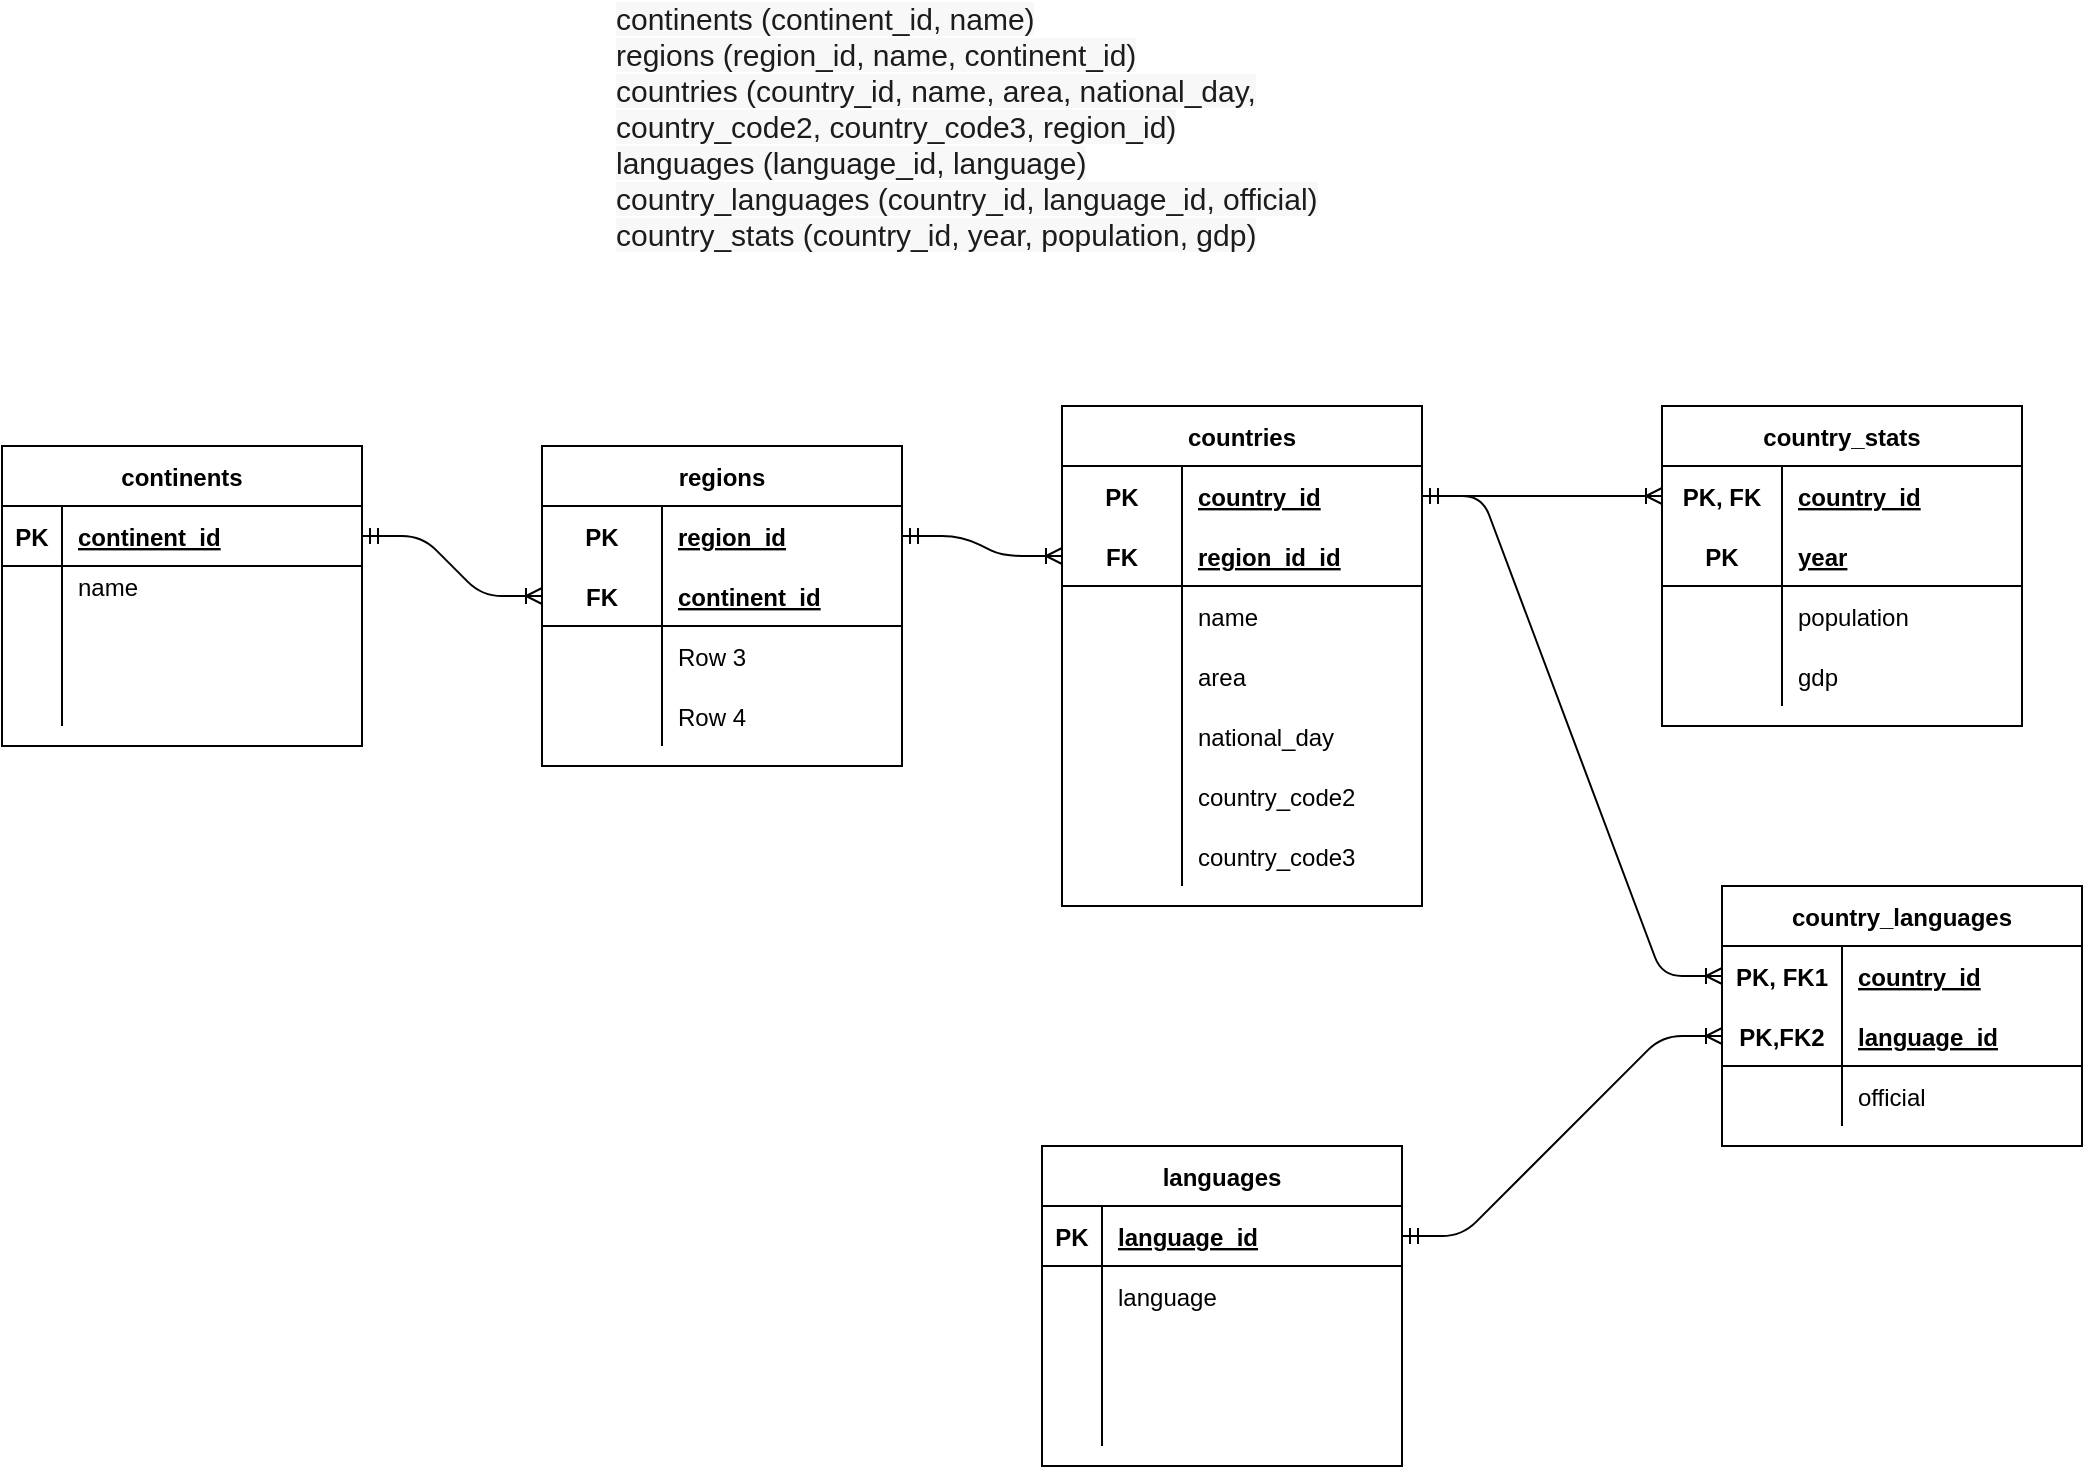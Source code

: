 <mxfile version="13.7.6" type="github">
  <diagram id="L34AlD8BXApTD8W4s0No" name="Page-1">
    <mxGraphModel dx="2101" dy="735" grid="1" gridSize="10" guides="1" tooltips="1" connect="1" arrows="1" fold="1" page="1" pageScale="1" pageWidth="850" pageHeight="1100" math="0" shadow="0">
      <root>
        <mxCell id="0" />
        <mxCell id="1" parent="0" />
        <mxCell id="E-zx71uZVMrBbEnguRiy-8" value="&lt;span style=&quot;color: rgb(29 , 28 , 29) ; font-family: , &amp;#34;applelogo&amp;#34; , sans-serif ; font-size: 15px ; background-color: rgb(248 , 248 , 248)&quot;&gt;continents (continent_id, name)&lt;/span&gt;&lt;br style=&quot;box-sizing: inherit ; color: rgb(29 , 28 , 29) ; font-family: , &amp;#34;applelogo&amp;#34; , sans-serif ; font-size: 15px ; background-color: rgb(248 , 248 , 248)&quot;&gt;&lt;span style=&quot;color: rgb(29 , 28 , 29) ; font-family: , &amp;#34;applelogo&amp;#34; , sans-serif ; font-size: 15px ; background-color: rgb(248 , 248 , 248)&quot;&gt;regions (region_id, name, continent_id)&lt;/span&gt;&lt;br style=&quot;box-sizing: inherit ; color: rgb(29 , 28 , 29) ; font-family: , &amp;#34;applelogo&amp;#34; , sans-serif ; font-size: 15px ; background-color: rgb(248 , 248 , 248)&quot;&gt;&lt;span style=&quot;color: rgb(29 , 28 , 29) ; font-family: , &amp;#34;applelogo&amp;#34; , sans-serif ; font-size: 15px ; background-color: rgb(248 , 248 , 248)&quot;&gt;countries (country_id, name, area, national_day,&lt;/span&gt;&lt;br style=&quot;box-sizing: inherit ; color: rgb(29 , 28 , 29) ; font-family: , &amp;#34;applelogo&amp;#34; , sans-serif ; font-size: 15px ; background-color: rgb(248 , 248 , 248)&quot;&gt;&lt;span style=&quot;color: rgb(29 , 28 , 29) ; font-family: , &amp;#34;applelogo&amp;#34; , sans-serif ; font-size: 15px ; background-color: rgb(248 , 248 , 248)&quot;&gt;country_code2, country_code3, region_id)&lt;/span&gt;&lt;br style=&quot;box-sizing: inherit ; color: rgb(29 , 28 , 29) ; font-family: , &amp;#34;applelogo&amp;#34; , sans-serif ; font-size: 15px ; background-color: rgb(248 , 248 , 248)&quot;&gt;&lt;span style=&quot;color: rgb(29 , 28 , 29) ; font-family: , &amp;#34;applelogo&amp;#34; , sans-serif ; font-size: 15px ; background-color: rgb(248 , 248 , 248)&quot;&gt;languages (language_id, language)&lt;/span&gt;&lt;br style=&quot;box-sizing: inherit ; color: rgb(29 , 28 , 29) ; font-family: , &amp;#34;applelogo&amp;#34; , sans-serif ; font-size: 15px ; background-color: rgb(248 , 248 , 248)&quot;&gt;&lt;span style=&quot;color: rgb(29 , 28 , 29) ; font-family: , &amp;#34;applelogo&amp;#34; , sans-serif ; font-size: 15px ; background-color: rgb(248 , 248 , 248)&quot;&gt;country_languages (country_id, language_id, official)&lt;/span&gt;&lt;br style=&quot;box-sizing: inherit ; color: rgb(29 , 28 , 29) ; font-family: , &amp;#34;applelogo&amp;#34; , sans-serif ; font-size: 15px ; background-color: rgb(248 , 248 , 248)&quot;&gt;&lt;span style=&quot;color: rgb(29 , 28 , 29) ; font-family: , &amp;#34;applelogo&amp;#34; , sans-serif ; font-size: 15px ; background-color: rgb(248 , 248 , 248)&quot;&gt;country_stats (country_id, year, population, gdp)&lt;/span&gt;" style="text;html=1;align=left;verticalAlign=middle;resizable=0;points=[];autosize=1;" vertex="1" parent="1">
          <mxGeometry x="-25" y="95" width="370" height="110" as="geometry" />
        </mxCell>
        <mxCell id="E-zx71uZVMrBbEnguRiy-73" value="" style="edgeStyle=entityRelationEdgeStyle;fontSize=12;html=1;endArrow=ERoneToMany;startArrow=ERmandOne;exitX=1;exitY=0.5;exitDx=0;exitDy=0;entryX=0;entryY=0.5;entryDx=0;entryDy=0;" edge="1" parent="1" source="E-zx71uZVMrBbEnguRiy-23" target="E-zx71uZVMrBbEnguRiy-104">
          <mxGeometry width="100" height="100" relative="1" as="geometry">
            <mxPoint x="220" y="660" as="sourcePoint" />
            <mxPoint x="320" y="560" as="targetPoint" />
          </mxGeometry>
        </mxCell>
        <mxCell id="E-zx71uZVMrBbEnguRiy-100" value="regions" style="shape=table;startSize=30;container=1;collapsible=1;childLayout=tableLayout;fixedRows=1;rowLines=0;fontStyle=1;align=center;resizeLast=1;" vertex="1" parent="1">
          <mxGeometry x="-60" y="310" width="180" height="160" as="geometry" />
        </mxCell>
        <mxCell id="E-zx71uZVMrBbEnguRiy-101" value="" style="shape=partialRectangle;collapsible=0;dropTarget=0;pointerEvents=0;fillColor=none;top=0;left=0;bottom=0;right=0;points=[[0,0.5],[1,0.5]];portConstraint=eastwest;" vertex="1" parent="E-zx71uZVMrBbEnguRiy-100">
          <mxGeometry y="30" width="180" height="30" as="geometry" />
        </mxCell>
        <mxCell id="E-zx71uZVMrBbEnguRiy-102" value="PK" style="shape=partialRectangle;connectable=0;fillColor=none;top=0;left=0;bottom=0;right=0;fontStyle=1;overflow=hidden;" vertex="1" parent="E-zx71uZVMrBbEnguRiy-101">
          <mxGeometry width="60" height="30" as="geometry" />
        </mxCell>
        <mxCell id="E-zx71uZVMrBbEnguRiy-103" value="region_id" style="shape=partialRectangle;connectable=0;fillColor=none;top=0;left=0;bottom=0;right=0;align=left;spacingLeft=6;fontStyle=5;overflow=hidden;" vertex="1" parent="E-zx71uZVMrBbEnguRiy-101">
          <mxGeometry x="60" width="120" height="30" as="geometry" />
        </mxCell>
        <mxCell id="E-zx71uZVMrBbEnguRiy-104" value="" style="shape=partialRectangle;collapsible=0;dropTarget=0;pointerEvents=0;fillColor=none;top=0;left=0;bottom=1;right=0;points=[[0,0.5],[1,0.5]];portConstraint=eastwest;" vertex="1" parent="E-zx71uZVMrBbEnguRiy-100">
          <mxGeometry y="60" width="180" height="30" as="geometry" />
        </mxCell>
        <mxCell id="E-zx71uZVMrBbEnguRiy-105" value="FK" style="shape=partialRectangle;connectable=0;fillColor=none;top=0;left=0;bottom=0;right=0;fontStyle=1;overflow=hidden;" vertex="1" parent="E-zx71uZVMrBbEnguRiy-104">
          <mxGeometry width="60" height="30" as="geometry" />
        </mxCell>
        <mxCell id="E-zx71uZVMrBbEnguRiy-106" value="continent_id" style="shape=partialRectangle;connectable=0;fillColor=none;top=0;left=0;bottom=0;right=0;align=left;spacingLeft=6;fontStyle=5;overflow=hidden;" vertex="1" parent="E-zx71uZVMrBbEnguRiy-104">
          <mxGeometry x="60" width="120" height="30" as="geometry" />
        </mxCell>
        <mxCell id="E-zx71uZVMrBbEnguRiy-107" value="" style="shape=partialRectangle;collapsible=0;dropTarget=0;pointerEvents=0;fillColor=none;top=0;left=0;bottom=0;right=0;points=[[0,0.5],[1,0.5]];portConstraint=eastwest;" vertex="1" parent="E-zx71uZVMrBbEnguRiy-100">
          <mxGeometry y="90" width="180" height="30" as="geometry" />
        </mxCell>
        <mxCell id="E-zx71uZVMrBbEnguRiy-108" value="" style="shape=partialRectangle;connectable=0;fillColor=none;top=0;left=0;bottom=0;right=0;editable=1;overflow=hidden;" vertex="1" parent="E-zx71uZVMrBbEnguRiy-107">
          <mxGeometry width="60" height="30" as="geometry" />
        </mxCell>
        <mxCell id="E-zx71uZVMrBbEnguRiy-109" value="Row 3" style="shape=partialRectangle;connectable=0;fillColor=none;top=0;left=0;bottom=0;right=0;align=left;spacingLeft=6;overflow=hidden;" vertex="1" parent="E-zx71uZVMrBbEnguRiy-107">
          <mxGeometry x="60" width="120" height="30" as="geometry" />
        </mxCell>
        <mxCell id="E-zx71uZVMrBbEnguRiy-110" value="" style="shape=partialRectangle;collapsible=0;dropTarget=0;pointerEvents=0;fillColor=none;top=0;left=0;bottom=0;right=0;points=[[0,0.5],[1,0.5]];portConstraint=eastwest;" vertex="1" parent="E-zx71uZVMrBbEnguRiy-100">
          <mxGeometry y="120" width="180" height="30" as="geometry" />
        </mxCell>
        <mxCell id="E-zx71uZVMrBbEnguRiy-111" value="" style="shape=partialRectangle;connectable=0;fillColor=none;top=0;left=0;bottom=0;right=0;editable=1;overflow=hidden;" vertex="1" parent="E-zx71uZVMrBbEnguRiy-110">
          <mxGeometry width="60" height="30" as="geometry" />
        </mxCell>
        <mxCell id="E-zx71uZVMrBbEnguRiy-112" value="Row 4" style="shape=partialRectangle;connectable=0;fillColor=none;top=0;left=0;bottom=0;right=0;align=left;spacingLeft=6;overflow=hidden;" vertex="1" parent="E-zx71uZVMrBbEnguRiy-110">
          <mxGeometry x="60" width="120" height="30" as="geometry" />
        </mxCell>
        <mxCell id="E-zx71uZVMrBbEnguRiy-87" value="countries" style="shape=table;startSize=30;container=1;collapsible=1;childLayout=tableLayout;fixedRows=1;rowLines=0;fontStyle=1;align=center;resizeLast=1;" vertex="1" parent="1">
          <mxGeometry x="200" y="290" width="180" height="250" as="geometry" />
        </mxCell>
        <mxCell id="E-zx71uZVMrBbEnguRiy-88" value="" style="shape=partialRectangle;collapsible=0;dropTarget=0;pointerEvents=0;fillColor=none;top=0;left=0;bottom=0;right=0;points=[[0,0.5],[1,0.5]];portConstraint=eastwest;" vertex="1" parent="E-zx71uZVMrBbEnguRiy-87">
          <mxGeometry y="30" width="180" height="30" as="geometry" />
        </mxCell>
        <mxCell id="E-zx71uZVMrBbEnguRiy-89" value="PK" style="shape=partialRectangle;connectable=0;fillColor=none;top=0;left=0;bottom=0;right=0;fontStyle=1;overflow=hidden;" vertex="1" parent="E-zx71uZVMrBbEnguRiy-88">
          <mxGeometry width="60" height="30" as="geometry" />
        </mxCell>
        <mxCell id="E-zx71uZVMrBbEnguRiy-90" value="country_id" style="shape=partialRectangle;connectable=0;fillColor=none;top=0;left=0;bottom=0;right=0;align=left;spacingLeft=6;fontStyle=5;overflow=hidden;" vertex="1" parent="E-zx71uZVMrBbEnguRiy-88">
          <mxGeometry x="60" width="120" height="30" as="geometry" />
        </mxCell>
        <mxCell id="E-zx71uZVMrBbEnguRiy-91" value="" style="shape=partialRectangle;collapsible=0;dropTarget=0;pointerEvents=0;fillColor=none;top=0;left=0;bottom=1;right=0;points=[[0,0.5],[1,0.5]];portConstraint=eastwest;" vertex="1" parent="E-zx71uZVMrBbEnguRiy-87">
          <mxGeometry y="60" width="180" height="30" as="geometry" />
        </mxCell>
        <mxCell id="E-zx71uZVMrBbEnguRiy-92" value="FK" style="shape=partialRectangle;connectable=0;fillColor=none;top=0;left=0;bottom=0;right=0;fontStyle=1;overflow=hidden;" vertex="1" parent="E-zx71uZVMrBbEnguRiy-91">
          <mxGeometry width="60" height="30" as="geometry" />
        </mxCell>
        <mxCell id="E-zx71uZVMrBbEnguRiy-93" value="region_id_id" style="shape=partialRectangle;connectable=0;fillColor=none;top=0;left=0;bottom=0;right=0;align=left;spacingLeft=6;fontStyle=5;overflow=hidden;" vertex="1" parent="E-zx71uZVMrBbEnguRiy-91">
          <mxGeometry x="60" width="120" height="30" as="geometry" />
        </mxCell>
        <mxCell id="E-zx71uZVMrBbEnguRiy-94" value="" style="shape=partialRectangle;collapsible=0;dropTarget=0;pointerEvents=0;fillColor=none;top=0;left=0;bottom=0;right=0;points=[[0,0.5],[1,0.5]];portConstraint=eastwest;" vertex="1" parent="E-zx71uZVMrBbEnguRiy-87">
          <mxGeometry y="90" width="180" height="30" as="geometry" />
        </mxCell>
        <mxCell id="E-zx71uZVMrBbEnguRiy-95" value="" style="shape=partialRectangle;connectable=0;fillColor=none;top=0;left=0;bottom=0;right=0;editable=1;overflow=hidden;" vertex="1" parent="E-zx71uZVMrBbEnguRiy-94">
          <mxGeometry width="60" height="30" as="geometry" />
        </mxCell>
        <mxCell id="E-zx71uZVMrBbEnguRiy-96" value="name" style="shape=partialRectangle;connectable=0;fillColor=none;top=0;left=0;bottom=0;right=0;align=left;spacingLeft=6;overflow=hidden;" vertex="1" parent="E-zx71uZVMrBbEnguRiy-94">
          <mxGeometry x="60" width="120" height="30" as="geometry" />
        </mxCell>
        <mxCell id="E-zx71uZVMrBbEnguRiy-97" value="" style="shape=partialRectangle;collapsible=0;dropTarget=0;pointerEvents=0;fillColor=none;top=0;left=0;bottom=0;right=0;points=[[0,0.5],[1,0.5]];portConstraint=eastwest;" vertex="1" parent="E-zx71uZVMrBbEnguRiy-87">
          <mxGeometry y="120" width="180" height="30" as="geometry" />
        </mxCell>
        <mxCell id="E-zx71uZVMrBbEnguRiy-98" value="" style="shape=partialRectangle;connectable=0;fillColor=none;top=0;left=0;bottom=0;right=0;editable=1;overflow=hidden;" vertex="1" parent="E-zx71uZVMrBbEnguRiy-97">
          <mxGeometry width="60" height="30" as="geometry" />
        </mxCell>
        <mxCell id="E-zx71uZVMrBbEnguRiy-99" value="area" style="shape=partialRectangle;connectable=0;fillColor=none;top=0;left=0;bottom=0;right=0;align=left;spacingLeft=6;overflow=hidden;" vertex="1" parent="E-zx71uZVMrBbEnguRiy-97">
          <mxGeometry x="60" width="120" height="30" as="geometry" />
        </mxCell>
        <mxCell id="E-zx71uZVMrBbEnguRiy-114" value="" style="shape=partialRectangle;collapsible=0;dropTarget=0;pointerEvents=0;fillColor=none;top=0;left=0;bottom=0;right=0;points=[[0,0.5],[1,0.5]];portConstraint=eastwest;" vertex="1" parent="E-zx71uZVMrBbEnguRiy-87">
          <mxGeometry y="150" width="180" height="30" as="geometry" />
        </mxCell>
        <mxCell id="E-zx71uZVMrBbEnguRiy-115" value="" style="shape=partialRectangle;connectable=0;fillColor=none;top=0;left=0;bottom=0;right=0;editable=1;overflow=hidden;" vertex="1" parent="E-zx71uZVMrBbEnguRiy-114">
          <mxGeometry width="60" height="30" as="geometry" />
        </mxCell>
        <mxCell id="E-zx71uZVMrBbEnguRiy-116" value="national_day" style="shape=partialRectangle;connectable=0;fillColor=none;top=0;left=0;bottom=0;right=0;align=left;spacingLeft=6;overflow=hidden;" vertex="1" parent="E-zx71uZVMrBbEnguRiy-114">
          <mxGeometry x="60" width="120" height="30" as="geometry" />
        </mxCell>
        <mxCell id="E-zx71uZVMrBbEnguRiy-117" value="" style="shape=partialRectangle;collapsible=0;dropTarget=0;pointerEvents=0;fillColor=none;top=0;left=0;bottom=0;right=0;points=[[0,0.5],[1,0.5]];portConstraint=eastwest;" vertex="1" parent="E-zx71uZVMrBbEnguRiy-87">
          <mxGeometry y="180" width="180" height="30" as="geometry" />
        </mxCell>
        <mxCell id="E-zx71uZVMrBbEnguRiy-118" value="" style="shape=partialRectangle;connectable=0;fillColor=none;top=0;left=0;bottom=0;right=0;editable=1;overflow=hidden;" vertex="1" parent="E-zx71uZVMrBbEnguRiy-117">
          <mxGeometry width="60" height="30" as="geometry" />
        </mxCell>
        <mxCell id="E-zx71uZVMrBbEnguRiy-119" value="country_code2" style="shape=partialRectangle;connectable=0;fillColor=none;top=0;left=0;bottom=0;right=0;align=left;spacingLeft=6;overflow=hidden;" vertex="1" parent="E-zx71uZVMrBbEnguRiy-117">
          <mxGeometry x="60" width="120" height="30" as="geometry" />
        </mxCell>
        <mxCell id="E-zx71uZVMrBbEnguRiy-120" value="" style="shape=partialRectangle;collapsible=0;dropTarget=0;pointerEvents=0;fillColor=none;top=0;left=0;bottom=0;right=0;points=[[0,0.5],[1,0.5]];portConstraint=eastwest;" vertex="1" parent="E-zx71uZVMrBbEnguRiy-87">
          <mxGeometry y="210" width="180" height="30" as="geometry" />
        </mxCell>
        <mxCell id="E-zx71uZVMrBbEnguRiy-121" value="" style="shape=partialRectangle;connectable=0;fillColor=none;top=0;left=0;bottom=0;right=0;editable=1;overflow=hidden;" vertex="1" parent="E-zx71uZVMrBbEnguRiy-120">
          <mxGeometry width="60" height="30" as="geometry" />
        </mxCell>
        <mxCell id="E-zx71uZVMrBbEnguRiy-122" value="country_code3" style="shape=partialRectangle;connectable=0;fillColor=none;top=0;left=0;bottom=0;right=0;align=left;spacingLeft=6;overflow=hidden;" vertex="1" parent="E-zx71uZVMrBbEnguRiy-120">
          <mxGeometry x="60" width="120" height="30" as="geometry" />
        </mxCell>
        <mxCell id="E-zx71uZVMrBbEnguRiy-127" value="country_stats" style="shape=table;startSize=30;container=1;collapsible=1;childLayout=tableLayout;fixedRows=1;rowLines=0;fontStyle=1;align=center;resizeLast=1;" vertex="1" parent="1">
          <mxGeometry x="500" y="290" width="180" height="160" as="geometry" />
        </mxCell>
        <mxCell id="E-zx71uZVMrBbEnguRiy-128" value="" style="shape=partialRectangle;collapsible=0;dropTarget=0;pointerEvents=0;fillColor=none;top=0;left=0;bottom=0;right=0;points=[[0,0.5],[1,0.5]];portConstraint=eastwest;" vertex="1" parent="E-zx71uZVMrBbEnguRiy-127">
          <mxGeometry y="30" width="180" height="30" as="geometry" />
        </mxCell>
        <mxCell id="E-zx71uZVMrBbEnguRiy-129" value="PK, FK" style="shape=partialRectangle;connectable=0;fillColor=none;top=0;left=0;bottom=0;right=0;fontStyle=1;overflow=hidden;" vertex="1" parent="E-zx71uZVMrBbEnguRiy-128">
          <mxGeometry width="60" height="30" as="geometry" />
        </mxCell>
        <mxCell id="E-zx71uZVMrBbEnguRiy-130" value="country_id" style="shape=partialRectangle;connectable=0;fillColor=none;top=0;left=0;bottom=0;right=0;align=left;spacingLeft=6;fontStyle=5;overflow=hidden;" vertex="1" parent="E-zx71uZVMrBbEnguRiy-128">
          <mxGeometry x="60" width="120" height="30" as="geometry" />
        </mxCell>
        <mxCell id="E-zx71uZVMrBbEnguRiy-131" value="" style="shape=partialRectangle;collapsible=0;dropTarget=0;pointerEvents=0;fillColor=none;top=0;left=0;bottom=1;right=0;points=[[0,0.5],[1,0.5]];portConstraint=eastwest;" vertex="1" parent="E-zx71uZVMrBbEnguRiy-127">
          <mxGeometry y="60" width="180" height="30" as="geometry" />
        </mxCell>
        <mxCell id="E-zx71uZVMrBbEnguRiy-132" value="PK" style="shape=partialRectangle;connectable=0;fillColor=none;top=0;left=0;bottom=0;right=0;fontStyle=1;overflow=hidden;" vertex="1" parent="E-zx71uZVMrBbEnguRiy-131">
          <mxGeometry width="60" height="30" as="geometry" />
        </mxCell>
        <mxCell id="E-zx71uZVMrBbEnguRiy-133" value="year" style="shape=partialRectangle;connectable=0;fillColor=none;top=0;left=0;bottom=0;right=0;align=left;spacingLeft=6;fontStyle=5;overflow=hidden;" vertex="1" parent="E-zx71uZVMrBbEnguRiy-131">
          <mxGeometry x="60" width="120" height="30" as="geometry" />
        </mxCell>
        <mxCell id="E-zx71uZVMrBbEnguRiy-134" value="" style="shape=partialRectangle;collapsible=0;dropTarget=0;pointerEvents=0;fillColor=none;top=0;left=0;bottom=0;right=0;points=[[0,0.5],[1,0.5]];portConstraint=eastwest;" vertex="1" parent="E-zx71uZVMrBbEnguRiy-127">
          <mxGeometry y="90" width="180" height="30" as="geometry" />
        </mxCell>
        <mxCell id="E-zx71uZVMrBbEnguRiy-135" value="" style="shape=partialRectangle;connectable=0;fillColor=none;top=0;left=0;bottom=0;right=0;editable=1;overflow=hidden;" vertex="1" parent="E-zx71uZVMrBbEnguRiy-134">
          <mxGeometry width="60" height="30" as="geometry" />
        </mxCell>
        <mxCell id="E-zx71uZVMrBbEnguRiy-136" value="population" style="shape=partialRectangle;connectable=0;fillColor=none;top=0;left=0;bottom=0;right=0;align=left;spacingLeft=6;overflow=hidden;" vertex="1" parent="E-zx71uZVMrBbEnguRiy-134">
          <mxGeometry x="60" width="120" height="30" as="geometry" />
        </mxCell>
        <mxCell id="E-zx71uZVMrBbEnguRiy-137" value="" style="shape=partialRectangle;collapsible=0;dropTarget=0;pointerEvents=0;fillColor=none;top=0;left=0;bottom=0;right=0;points=[[0,0.5],[1,0.5]];portConstraint=eastwest;" vertex="1" parent="E-zx71uZVMrBbEnguRiy-127">
          <mxGeometry y="120" width="180" height="30" as="geometry" />
        </mxCell>
        <mxCell id="E-zx71uZVMrBbEnguRiy-138" value="" style="shape=partialRectangle;connectable=0;fillColor=none;top=0;left=0;bottom=0;right=0;editable=1;overflow=hidden;" vertex="1" parent="E-zx71uZVMrBbEnguRiy-137">
          <mxGeometry width="60" height="30" as="geometry" />
        </mxCell>
        <mxCell id="E-zx71uZVMrBbEnguRiy-139" value="gdp" style="shape=partialRectangle;connectable=0;fillColor=none;top=0;left=0;bottom=0;right=0;align=left;spacingLeft=6;overflow=hidden;" vertex="1" parent="E-zx71uZVMrBbEnguRiy-137">
          <mxGeometry x="60" width="120" height="30" as="geometry" />
        </mxCell>
        <mxCell id="E-zx71uZVMrBbEnguRiy-149" value="" style="edgeStyle=entityRelationEdgeStyle;fontSize=12;html=1;endArrow=ERoneToMany;startArrow=ERmandOne;exitX=1;exitY=0.5;exitDx=0;exitDy=0;entryX=0;entryY=0.5;entryDx=0;entryDy=0;" edge="1" parent="1" source="E-zx71uZVMrBbEnguRiy-101" target="E-zx71uZVMrBbEnguRiy-91">
          <mxGeometry width="100" height="100" relative="1" as="geometry">
            <mxPoint x="-180" y="415" as="sourcePoint" />
            <mxPoint x="-50" y="395" as="targetPoint" />
          </mxGeometry>
        </mxCell>
        <mxCell id="E-zx71uZVMrBbEnguRiy-150" value="" style="edgeStyle=entityRelationEdgeStyle;fontSize=12;html=1;endArrow=ERoneToMany;startArrow=ERmandOne;exitX=1;exitY=0.5;exitDx=0;exitDy=0;entryX=0;entryY=0.5;entryDx=0;entryDy=0;" edge="1" parent="1" source="E-zx71uZVMrBbEnguRiy-88" target="E-zx71uZVMrBbEnguRiy-128">
          <mxGeometry width="100" height="100" relative="1" as="geometry">
            <mxPoint x="390" y="620" as="sourcePoint" />
            <mxPoint x="520" y="600" as="targetPoint" />
          </mxGeometry>
        </mxCell>
        <mxCell id="E-zx71uZVMrBbEnguRiy-151" value="country_languages" style="shape=table;startSize=30;container=1;collapsible=1;childLayout=tableLayout;fixedRows=1;rowLines=0;fontStyle=1;align=center;resizeLast=1;" vertex="1" parent="1">
          <mxGeometry x="530" y="530" width="180" height="130" as="geometry" />
        </mxCell>
        <mxCell id="E-zx71uZVMrBbEnguRiy-152" value="" style="shape=partialRectangle;collapsible=0;dropTarget=0;pointerEvents=0;fillColor=none;top=0;left=0;bottom=0;right=0;points=[[0,0.5],[1,0.5]];portConstraint=eastwest;" vertex="1" parent="E-zx71uZVMrBbEnguRiy-151">
          <mxGeometry y="30" width="180" height="30" as="geometry" />
        </mxCell>
        <mxCell id="E-zx71uZVMrBbEnguRiy-153" value="PK, FK1" style="shape=partialRectangle;connectable=0;fillColor=none;top=0;left=0;bottom=0;right=0;fontStyle=1;overflow=hidden;" vertex="1" parent="E-zx71uZVMrBbEnguRiy-152">
          <mxGeometry width="60" height="30" as="geometry" />
        </mxCell>
        <mxCell id="E-zx71uZVMrBbEnguRiy-154" value="country_id" style="shape=partialRectangle;connectable=0;fillColor=none;top=0;left=0;bottom=0;right=0;align=left;spacingLeft=6;fontStyle=5;overflow=hidden;" vertex="1" parent="E-zx71uZVMrBbEnguRiy-152">
          <mxGeometry x="60" width="120" height="30" as="geometry" />
        </mxCell>
        <mxCell id="E-zx71uZVMrBbEnguRiy-155" value="" style="shape=partialRectangle;collapsible=0;dropTarget=0;pointerEvents=0;fillColor=none;top=0;left=0;bottom=1;right=0;points=[[0,0.5],[1,0.5]];portConstraint=eastwest;" vertex="1" parent="E-zx71uZVMrBbEnguRiy-151">
          <mxGeometry y="60" width="180" height="30" as="geometry" />
        </mxCell>
        <mxCell id="E-zx71uZVMrBbEnguRiy-156" value="PK,FK2" style="shape=partialRectangle;connectable=0;fillColor=none;top=0;left=0;bottom=0;right=0;fontStyle=1;overflow=hidden;" vertex="1" parent="E-zx71uZVMrBbEnguRiy-155">
          <mxGeometry width="60" height="30" as="geometry" />
        </mxCell>
        <mxCell id="E-zx71uZVMrBbEnguRiy-157" value="language_id" style="shape=partialRectangle;connectable=0;fillColor=none;top=0;left=0;bottom=0;right=0;align=left;spacingLeft=6;fontStyle=5;overflow=hidden;" vertex="1" parent="E-zx71uZVMrBbEnguRiy-155">
          <mxGeometry x="60" width="120" height="30" as="geometry" />
        </mxCell>
        <mxCell id="E-zx71uZVMrBbEnguRiy-158" value="" style="shape=partialRectangle;collapsible=0;dropTarget=0;pointerEvents=0;fillColor=none;top=0;left=0;bottom=0;right=0;points=[[0,0.5],[1,0.5]];portConstraint=eastwest;" vertex="1" parent="E-zx71uZVMrBbEnguRiy-151">
          <mxGeometry y="90" width="180" height="30" as="geometry" />
        </mxCell>
        <mxCell id="E-zx71uZVMrBbEnguRiy-159" value="" style="shape=partialRectangle;connectable=0;fillColor=none;top=0;left=0;bottom=0;right=0;editable=1;overflow=hidden;" vertex="1" parent="E-zx71uZVMrBbEnguRiy-158">
          <mxGeometry width="60" height="30" as="geometry" />
        </mxCell>
        <mxCell id="E-zx71uZVMrBbEnguRiy-160" value="official" style="shape=partialRectangle;connectable=0;fillColor=none;top=0;left=0;bottom=0;right=0;align=left;spacingLeft=6;overflow=hidden;" vertex="1" parent="E-zx71uZVMrBbEnguRiy-158">
          <mxGeometry x="60" width="120" height="30" as="geometry" />
        </mxCell>
        <mxCell id="E-zx71uZVMrBbEnguRiy-164" value="" style="edgeStyle=entityRelationEdgeStyle;fontSize=12;html=1;endArrow=ERoneToMany;startArrow=ERmandOne;exitX=1;exitY=0.5;exitDx=0;exitDy=0;entryX=0;entryY=0.5;entryDx=0;entryDy=0;" edge="1" parent="1" source="E-zx71uZVMrBbEnguRiy-88" target="E-zx71uZVMrBbEnguRiy-152">
          <mxGeometry width="100" height="100" relative="1" as="geometry">
            <mxPoint x="380" y="650" as="sourcePoint" />
            <mxPoint x="500" y="650" as="targetPoint" />
          </mxGeometry>
        </mxCell>
        <mxCell id="E-zx71uZVMrBbEnguRiy-175" value="" style="edgeStyle=entityRelationEdgeStyle;fontSize=12;html=1;endArrow=ERoneToMany;startArrow=ERmandOne;exitX=1;exitY=0.5;exitDx=0;exitDy=0;entryX=0;entryY=0.5;entryDx=0;entryDy=0;" edge="1" parent="1" source="E-zx71uZVMrBbEnguRiy-177" target="E-zx71uZVMrBbEnguRiy-155">
          <mxGeometry width="100" height="100" relative="1" as="geometry">
            <mxPoint x="450" y="740" as="sourcePoint" />
            <mxPoint x="570" y="740" as="targetPoint" />
          </mxGeometry>
        </mxCell>
        <mxCell id="E-zx71uZVMrBbEnguRiy-176" value="languages" style="shape=table;startSize=30;container=1;collapsible=1;childLayout=tableLayout;fixedRows=1;rowLines=0;fontStyle=1;align=center;resizeLast=1;" vertex="1" parent="1">
          <mxGeometry x="190" y="660" width="180" height="160" as="geometry" />
        </mxCell>
        <mxCell id="E-zx71uZVMrBbEnguRiy-177" value="" style="shape=partialRectangle;collapsible=0;dropTarget=0;pointerEvents=0;fillColor=none;top=0;left=0;bottom=1;right=0;points=[[0,0.5],[1,0.5]];portConstraint=eastwest;" vertex="1" parent="E-zx71uZVMrBbEnguRiy-176">
          <mxGeometry y="30" width="180" height="30" as="geometry" />
        </mxCell>
        <mxCell id="E-zx71uZVMrBbEnguRiy-178" value="PK" style="shape=partialRectangle;connectable=0;fillColor=none;top=0;left=0;bottom=0;right=0;fontStyle=1;overflow=hidden;" vertex="1" parent="E-zx71uZVMrBbEnguRiy-177">
          <mxGeometry width="30" height="30" as="geometry" />
        </mxCell>
        <mxCell id="E-zx71uZVMrBbEnguRiy-179" value="language_id" style="shape=partialRectangle;connectable=0;fillColor=none;top=0;left=0;bottom=0;right=0;align=left;spacingLeft=6;fontStyle=5;overflow=hidden;" vertex="1" parent="E-zx71uZVMrBbEnguRiy-177">
          <mxGeometry x="30" width="150" height="30" as="geometry" />
        </mxCell>
        <mxCell id="E-zx71uZVMrBbEnguRiy-180" value="" style="shape=partialRectangle;collapsible=0;dropTarget=0;pointerEvents=0;fillColor=none;top=0;left=0;bottom=0;right=0;points=[[0,0.5],[1,0.5]];portConstraint=eastwest;" vertex="1" parent="E-zx71uZVMrBbEnguRiy-176">
          <mxGeometry y="60" width="180" height="30" as="geometry" />
        </mxCell>
        <mxCell id="E-zx71uZVMrBbEnguRiy-181" value="" style="shape=partialRectangle;connectable=0;fillColor=none;top=0;left=0;bottom=0;right=0;editable=1;overflow=hidden;" vertex="1" parent="E-zx71uZVMrBbEnguRiy-180">
          <mxGeometry width="30" height="30" as="geometry" />
        </mxCell>
        <mxCell id="E-zx71uZVMrBbEnguRiy-182" value="language" style="shape=partialRectangle;connectable=0;fillColor=none;top=0;left=0;bottom=0;right=0;align=left;spacingLeft=6;overflow=hidden;" vertex="1" parent="E-zx71uZVMrBbEnguRiy-180">
          <mxGeometry x="30" width="150" height="30" as="geometry" />
        </mxCell>
        <mxCell id="E-zx71uZVMrBbEnguRiy-183" value="" style="shape=partialRectangle;collapsible=0;dropTarget=0;pointerEvents=0;fillColor=none;top=0;left=0;bottom=0;right=0;points=[[0,0.5],[1,0.5]];portConstraint=eastwest;" vertex="1" parent="E-zx71uZVMrBbEnguRiy-176">
          <mxGeometry y="90" width="180" height="30" as="geometry" />
        </mxCell>
        <mxCell id="E-zx71uZVMrBbEnguRiy-184" value="" style="shape=partialRectangle;connectable=0;fillColor=none;top=0;left=0;bottom=0;right=0;editable=1;overflow=hidden;" vertex="1" parent="E-zx71uZVMrBbEnguRiy-183">
          <mxGeometry width="30" height="30" as="geometry" />
        </mxCell>
        <mxCell id="E-zx71uZVMrBbEnguRiy-185" value="" style="shape=partialRectangle;connectable=0;fillColor=none;top=0;left=0;bottom=0;right=0;align=left;spacingLeft=6;overflow=hidden;" vertex="1" parent="E-zx71uZVMrBbEnguRiy-183">
          <mxGeometry x="30" width="150" height="30" as="geometry" />
        </mxCell>
        <mxCell id="E-zx71uZVMrBbEnguRiy-186" value="" style="shape=partialRectangle;collapsible=0;dropTarget=0;pointerEvents=0;fillColor=none;top=0;left=0;bottom=0;right=0;points=[[0,0.5],[1,0.5]];portConstraint=eastwest;" vertex="1" parent="E-zx71uZVMrBbEnguRiy-176">
          <mxGeometry y="120" width="180" height="30" as="geometry" />
        </mxCell>
        <mxCell id="E-zx71uZVMrBbEnguRiy-187" value="" style="shape=partialRectangle;connectable=0;fillColor=none;top=0;left=0;bottom=0;right=0;editable=1;overflow=hidden;" vertex="1" parent="E-zx71uZVMrBbEnguRiy-186">
          <mxGeometry width="30" height="30" as="geometry" />
        </mxCell>
        <mxCell id="E-zx71uZVMrBbEnguRiy-188" value="" style="shape=partialRectangle;connectable=0;fillColor=none;top=0;left=0;bottom=0;right=0;align=left;spacingLeft=6;overflow=hidden;" vertex="1" parent="E-zx71uZVMrBbEnguRiy-186">
          <mxGeometry x="30" width="150" height="30" as="geometry" />
        </mxCell>
        <mxCell id="E-zx71uZVMrBbEnguRiy-22" value="continents" style="shape=table;startSize=30;container=1;collapsible=1;childLayout=tableLayout;fixedRows=1;rowLines=0;fontStyle=1;align=center;resizeLast=1;" vertex="1" parent="1">
          <mxGeometry x="-330" y="310" width="180" height="150" as="geometry" />
        </mxCell>
        <mxCell id="E-zx71uZVMrBbEnguRiy-23" value="" style="shape=partialRectangle;collapsible=0;dropTarget=0;pointerEvents=0;fillColor=none;top=0;left=0;bottom=1;right=0;points=[[0,0.5],[1,0.5]];portConstraint=eastwest;" vertex="1" parent="E-zx71uZVMrBbEnguRiy-22">
          <mxGeometry y="30" width="180" height="30" as="geometry" />
        </mxCell>
        <mxCell id="E-zx71uZVMrBbEnguRiy-24" value="PK" style="shape=partialRectangle;connectable=0;fillColor=none;top=0;left=0;bottom=0;right=0;fontStyle=1;overflow=hidden;" vertex="1" parent="E-zx71uZVMrBbEnguRiy-23">
          <mxGeometry width="30" height="30" as="geometry" />
        </mxCell>
        <mxCell id="E-zx71uZVMrBbEnguRiy-25" value="continent_id" style="shape=partialRectangle;connectable=0;fillColor=none;top=0;left=0;bottom=0;right=0;align=left;spacingLeft=6;fontStyle=5;overflow=hidden;" vertex="1" parent="E-zx71uZVMrBbEnguRiy-23">
          <mxGeometry x="30" width="150" height="30" as="geometry" />
        </mxCell>
        <mxCell id="E-zx71uZVMrBbEnguRiy-26" value="" style="shape=partialRectangle;collapsible=0;dropTarget=0;pointerEvents=0;fillColor=none;top=0;left=0;bottom=0;right=0;points=[[0,0.5],[1,0.5]];portConstraint=eastwest;" vertex="1" parent="E-zx71uZVMrBbEnguRiy-22">
          <mxGeometry y="60" width="180" height="20" as="geometry" />
        </mxCell>
        <mxCell id="E-zx71uZVMrBbEnguRiy-27" value="" style="shape=partialRectangle;connectable=0;fillColor=none;top=0;left=0;bottom=0;right=0;editable=1;overflow=hidden;" vertex="1" parent="E-zx71uZVMrBbEnguRiy-26">
          <mxGeometry width="30" height="20" as="geometry" />
        </mxCell>
        <mxCell id="E-zx71uZVMrBbEnguRiy-28" value="name" style="shape=partialRectangle;connectable=0;fillColor=none;top=0;left=0;bottom=0;right=0;align=left;spacingLeft=6;overflow=hidden;" vertex="1" parent="E-zx71uZVMrBbEnguRiy-26">
          <mxGeometry x="30" width="150" height="20" as="geometry" />
        </mxCell>
        <mxCell id="E-zx71uZVMrBbEnguRiy-29" value="" style="shape=partialRectangle;collapsible=0;dropTarget=0;pointerEvents=0;fillColor=none;top=0;left=0;bottom=0;right=0;points=[[0,0.5],[1,0.5]];portConstraint=eastwest;" vertex="1" parent="E-zx71uZVMrBbEnguRiy-22">
          <mxGeometry y="80" width="180" height="30" as="geometry" />
        </mxCell>
        <mxCell id="E-zx71uZVMrBbEnguRiy-30" value="" style="shape=partialRectangle;connectable=0;fillColor=none;top=0;left=0;bottom=0;right=0;editable=1;overflow=hidden;" vertex="1" parent="E-zx71uZVMrBbEnguRiy-29">
          <mxGeometry width="30" height="30" as="geometry" />
        </mxCell>
        <mxCell id="E-zx71uZVMrBbEnguRiy-31" value="" style="shape=partialRectangle;connectable=0;fillColor=none;top=0;left=0;bottom=0;right=0;align=left;spacingLeft=6;overflow=hidden;" vertex="1" parent="E-zx71uZVMrBbEnguRiy-29">
          <mxGeometry x="30" width="150" height="30" as="geometry" />
        </mxCell>
        <mxCell id="E-zx71uZVMrBbEnguRiy-32" value="" style="shape=partialRectangle;collapsible=0;dropTarget=0;pointerEvents=0;fillColor=none;top=0;left=0;bottom=0;right=0;points=[[0,0.5],[1,0.5]];portConstraint=eastwest;" vertex="1" parent="E-zx71uZVMrBbEnguRiy-22">
          <mxGeometry y="110" width="180" height="30" as="geometry" />
        </mxCell>
        <mxCell id="E-zx71uZVMrBbEnguRiy-33" value="" style="shape=partialRectangle;connectable=0;fillColor=none;top=0;left=0;bottom=0;right=0;editable=1;overflow=hidden;" vertex="1" parent="E-zx71uZVMrBbEnguRiy-32">
          <mxGeometry width="30" height="30" as="geometry" />
        </mxCell>
        <mxCell id="E-zx71uZVMrBbEnguRiy-34" value="" style="shape=partialRectangle;connectable=0;fillColor=none;top=0;left=0;bottom=0;right=0;align=left;spacingLeft=6;overflow=hidden;" vertex="1" parent="E-zx71uZVMrBbEnguRiy-32">
          <mxGeometry x="30" width="150" height="30" as="geometry" />
        </mxCell>
      </root>
    </mxGraphModel>
  </diagram>
</mxfile>
